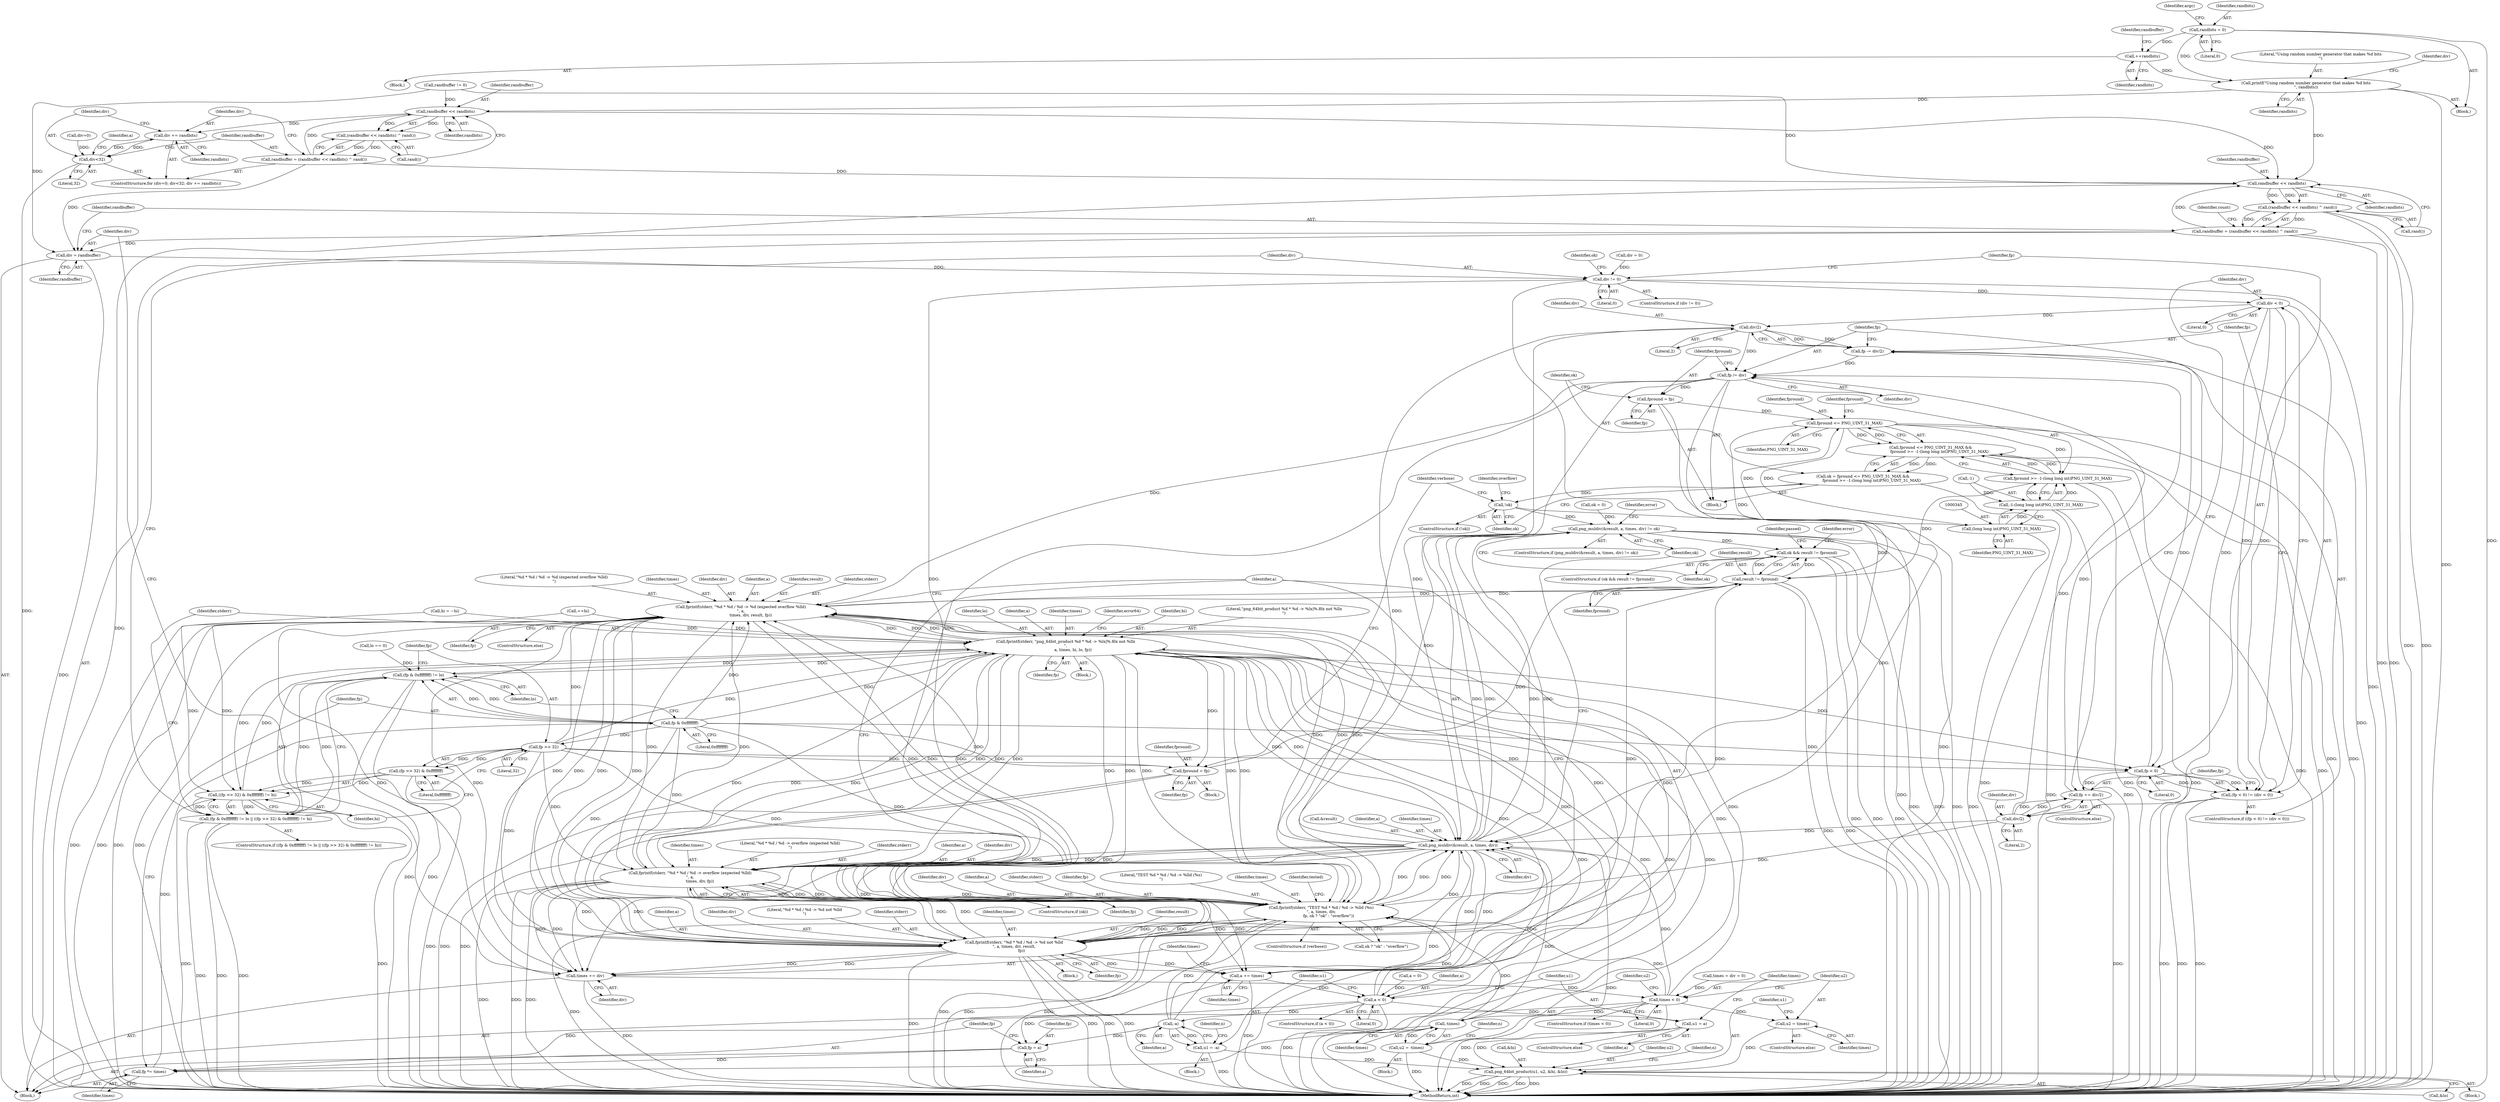 digraph "0_Android_9d4853418ab2f754c2b63e091c29c5529b8b86ca_155@API" {
"1000164" [label="(Call,++randbits)"];
"1000135" [label="(Call,randbits = 0)"];
"1000169" [label="(Call,printf(\"Using random number generator that makes %d bits\n\", randbits))"];
"1000185" [label="(Call,randbuffer << randbits)"];
"1000179" [label="(Call,div += randbits)"];
"1000176" [label="(Call,div<32)"];
"1000184" [label="(Call,(randbuffer << randbits) ^ rand())"];
"1000182" [label="(Call,randbuffer = (randbuffer << randbits) ^ rand())"];
"1000435" [label="(Call,div = randbuffer)"];
"1000304" [label="(Call,div != 0)"];
"1000313" [label="(Call,div < 0)"];
"1000309" [label="(Call,(fp < 0) != (div < 0))"];
"1000318" [label="(Call,div/2)"];
"1000316" [label="(Call,fp -= div/2)"];
"1000327" [label="(Call,fp /= div)"];
"1000330" [label="(Call,fpround = fp)"];
"1000336" [label="(Call,fpround <= PNG_UINT_31_MAX)"];
"1000335" [label="(Call,fpround <= PNG_UINT_31_MAX &&\n              fpround >= -1-(long long int)PNG_UINT_31_MAX)"];
"1000333" [label="(Call,ok = fpround <= PNG_UINT_31_MAX &&\n              fpround >= -1-(long long int)PNG_UINT_31_MAX)"];
"1000348" [label="(Call,!ok)"];
"1000379" [label="(Call,png_muldiv(&result, a, times, div) != ok)"];
"1000410" [label="(Call,ok && result != fpround)"];
"1000339" [label="(Call,fpround >= -1-(long long int)PNG_UINT_31_MAX)"];
"1000412" [label="(Call,result != fpround)"];
"1000400" [label="(Call,fprintf(stderr, \"%d * %d / %d -> %d (expected overflow %lld)\n\", a,\n                times, div, result, fp))"];
"1000293" [label="(Call,fprintf(stderr, \"png_64bit_product %d * %d -> %lx|%.8lx not %llx\n\",\n            a, times, hi, lo, fp))"];
"1000280" [label="(Call,(fp & 0xffffffff) != lo)"];
"1000279" [label="(Call,(fp & 0xffffffff) != lo || ((fp >> 32) & 0xffffffff) != hi)"];
"1000285" [label="(Call,((fp >> 32) & 0xffffffff) != hi)"];
"1000310" [label="(Call,fp < 0)"];
"1000322" [label="(Call,fp += div/2)"];
"1000360" [label="(Call,fpround = fp)"];
"1000365" [label="(Call,fprintf(stderr, \"TEST %d * %d / %d -> %lld (%s)\n\", a, times, div,\n            fp, ok ? \"ok\" : \"overflow\"))"];
"1000380" [label="(Call,png_muldiv(&result, a, times, div))"];
"1000392" [label="(Call,fprintf(stderr, \"%d * %d / %d -> overflow (expected %lld)\n\", a,\n                times, div, fp))"];
"1000418" [label="(Call,fprintf(stderr, \"%d * %d / %d -> %d not %lld\n\", a, times, div, result,\n            fp))"];
"1000429" [label="(Call,a += times)"];
"1000213" [label="(Call,a < 0)"];
"1000219" [label="(Call,-a)"];
"1000217" [label="(Call,u1 = -a)"];
"1000245" [label="(Call,png_64bit_product(u1, u2, &hi, &lo))"];
"1000272" [label="(Call,fp = a)"];
"1000275" [label="(Call,fp *= times)"];
"1000281" [label="(Call,fp & 0xffffffff)"];
"1000287" [label="(Call,fp >> 32)"];
"1000286" [label="(Call,(fp >> 32) & 0xffffffff)"];
"1000225" [label="(Call,u1 = a)"];
"1000432" [label="(Call,times += div)"];
"1000229" [label="(Call,times < 0)"];
"1000235" [label="(Call,-times)"];
"1000233" [label="(Call,u2 = -times)"];
"1000242" [label="(Call,u2 = times)"];
"1000344" [label="(Call,(long long int)PNG_UINT_31_MAX)"];
"1000341" [label="(Call,-1-(long long int)PNG_UINT_31_MAX)"];
"1000324" [label="(Call,div/2)"];
"1000441" [label="(Call,randbuffer << randbits)"];
"1000440" [label="(Call,(randbuffer << randbits) ^ rand())"];
"1000438" [label="(Call,randbuffer = (randbuffer << randbits) ^ rand())"];
"1000396" [label="(Identifier,times)"];
"1000404" [label="(Identifier,times)"];
"1000334" [label="(Identifier,ok)"];
"1000281" [label="(Call,fp & 0xffffffff)"];
"1000381" [label="(Call,&result)"];
"1000354" [label="(Call,ok = 0)"];
"1000296" [label="(Identifier,a)"];
"1000246" [label="(Identifier,u1)"];
"1000180" [label="(Identifier,div)"];
"1000272" [label="(Call,fp = a)"];
"1000228" [label="(ControlStructure,if (times < 0))"];
"1000244" [label="(Identifier,times)"];
"1000409" [label="(ControlStructure,if (ok && result != fpround))"];
"1000282" [label="(Identifier,fp)"];
"1000363" [label="(ControlStructure,if (verbose))"];
"1000314" [label="(Identifier,div)"];
"1000330" [label="(Call,fpround = fp)"];
"1000235" [label="(Call,-times)"];
"1000386" [label="(Identifier,ok)"];
"1000267" [label="(Call,lo == 0)"];
"1000300" [label="(Identifier,fp)"];
"1000447" [label="(Identifier,count)"];
"1000177" [label="(Identifier,div)"];
"1000422" [label="(Identifier,times)"];
"1000317" [label="(Identifier,fp)"];
"1000411" [label="(Identifier,ok)"];
"1000216" [label="(Block,)"];
"1000192" [label="(Call,times = div = 0)"];
"1000351" [label="(Identifier,overflow)"];
"1000370" [label="(Identifier,div)"];
"1000169" [label="(Call,printf(\"Using random number generator that makes %d bits\n\", randbits))"];
"1000331" [label="(Identifier,fpround)"];
"1000439" [label="(Identifier,randbuffer)"];
"1000458" [label="(MethodReturn,int)"];
"1000280" [label="(Call,(fp & 0xffffffff) != lo)"];
"1000198" [label="(Block,)"];
"1000378" [label="(ControlStructure,if (png_muldiv(&result, a, times, div) != ok))"];
"1000297" [label="(Identifier,times)"];
"1000394" [label="(Literal,\"%d * %d / %d -> overflow (expected %lld)\n\")"];
"1000413" [label="(Identifier,result)"];
"1000145" [label="(Identifier,argc)"];
"1000340" [label="(Identifier,fpround)"];
"1000342" [label="(Call,-1)"];
"1000276" [label="(Identifier,fp)"];
"1000364" [label="(Identifier,verbose)"];
"1000189" [label="(Call,a = 0)"];
"1000368" [label="(Identifier,a)"];
"1000241" [label="(ControlStructure,else)"];
"1000318" [label="(Call,div/2)"];
"1000212" [label="(ControlStructure,if (a < 0))"];
"1000328" [label="(Identifier,fp)"];
"1000393" [label="(Identifier,stderr)"];
"1000217" [label="(Call,u1 = -a)"];
"1000392" [label="(Call,fprintf(stderr, \"%d * %d / %d -> overflow (expected %lld)\n\", a,\n                times, div, fp))"];
"1000236" [label="(Identifier,times)"];
"1000277" [label="(Identifier,times)"];
"1000181" [label="(Identifier,randbits)"];
"1000335" [label="(Call,fpround <= PNG_UINT_31_MAX &&\n              fpround >= -1-(long long int)PNG_UINT_31_MAX)"];
"1000302" [label="(Identifier,error64)"];
"1000182" [label="(Call,randbuffer = (randbuffer << randbits) ^ rand())"];
"1000194" [label="(Call,div = 0)"];
"1000213" [label="(Call,a < 0)"];
"1000385" [label="(Identifier,div)"];
"1000400" [label="(Call,fprintf(stderr, \"%d * %d / %d -> %d (expected overflow %lld)\n\", a,\n                times, div, result, fp))"];
"1000424" [label="(Identifier,result)"];
"1000226" [label="(Identifier,u1)"];
"1000320" [label="(Literal,2)"];
"1000344" [label="(Call,(long long int)PNG_UINT_31_MAX)"];
"1000183" [label="(Identifier,randbuffer)"];
"1000417" [label="(Identifier,error)"];
"1000242" [label="(Call,u2 = times)"];
"1000163" [label="(Block,)"];
"1000405" [label="(Identifier,div)"];
"1000325" [label="(Identifier,div)"];
"1000312" [label="(Literal,0)"];
"1000135" [label="(Call,randbits = 0)"];
"1000176" [label="(Call,div<32)"];
"1000284" [label="(Identifier,lo)"];
"1000346" [label="(Identifier,PNG_UINT_31_MAX)"];
"1000233" [label="(Call,u2 = -times)"];
"1000219" [label="(Call,-a)"];
"1000232" [label="(Block,)"];
"1000275" [label="(Call,fp *= times)"];
"1000185" [label="(Call,randbuffer << randbits)"];
"1000415" [label="(Block,)"];
"1000222" [label="(Identifier,n)"];
"1000229" [label="(Call,times < 0)"];
"1000274" [label="(Identifier,a)"];
"1000442" [label="(Identifier,randbuffer)"];
"1000366" [label="(Identifier,stderr)"];
"1000298" [label="(Identifier,hi)"];
"1000220" [label="(Identifier,a)"];
"1000431" [label="(Identifier,times)"];
"1000305" [label="(Identifier,div)"];
"1000324" [label="(Call,div/2)"];
"1000238" [label="(Identifier,n)"];
"1000303" [label="(ControlStructure,if (div != 0))"];
"1000341" [label="(Call,-1-(long long int)PNG_UINT_31_MAX)"];
"1000263" [label="(Call,hi = ~hi)"];
"1000214" [label="(Identifier,a)"];
"1000137" [label="(Literal,0)"];
"1000285" [label="(Call,((fp >> 32) & 0xffffffff) != hi)"];
"1000430" [label="(Identifier,a)"];
"1000295" [label="(Literal,\"png_64bit_product %d * %d -> %lx|%.8lx not %llx\n\")"];
"1000234" [label="(Identifier,u2)"];
"1000171" [label="(Identifier,randbits)"];
"1000188" [label="(Call,rand())"];
"1000279" [label="(Call,(fp & 0xffffffff) != lo || ((fp >> 32) & 0xffffffff) != hi)"];
"1000250" [label="(Call,&lo)"];
"1000432" [label="(Call,times += div)"];
"1000365" [label="(Call,fprintf(stderr, \"TEST %d * %d / %d -> %lld (%s)\n\", a, times, div,\n            fp, ok ? \"ok\" : \"overflow\"))"];
"1000327" [label="(Call,fp /= div)"];
"1000438" [label="(Call,randbuffer = (randbuffer << randbits) ^ rand())"];
"1000336" [label="(Call,fpround <= PNG_UINT_31_MAX)"];
"1000337" [label="(Identifier,fpround)"];
"1000362" [label="(Identifier,fp)"];
"1000205" [label="(Block,)"];
"1000283" [label="(Literal,0xffffffff)"];
"1000323" [label="(Identifier,fp)"];
"1000315" [label="(Literal,0)"];
"1000443" [label="(Identifier,randbits)"];
"1000412" [label="(Call,result != fpround)"];
"1000173" [label="(Call,div=0)"];
"1000170" [label="(Literal,\"Using random number generator that makes %d bits\n\")"];
"1000253" [label="(Identifier,n)"];
"1000395" [label="(Identifier,a)"];
"1000270" [label="(Call,++hi)"];
"1000308" [label="(ControlStructure,if ((fp < 0) != (div < 0)))"];
"1000113" [label="(Block,)"];
"1000421" [label="(Identifier,a)"];
"1000164" [label="(Call,++randbits)"];
"1000311" [label="(Identifier,fp)"];
"1000347" [label="(ControlStructure,if (!ok))"];
"1000349" [label="(Identifier,ok)"];
"1000383" [label="(Identifier,a)"];
"1000357" [label="(Block,)"];
"1000397" [label="(Identifier,div)"];
"1000310" [label="(Call,fp < 0)"];
"1000165" [label="(Identifier,randbits)"];
"1000309" [label="(Call,(fp < 0) != (div < 0))"];
"1000287" [label="(Call,fp >> 32)"];
"1000425" [label="(Identifier,fp)"];
"1000339" [label="(Call,fpround >= -1-(long long int)PNG_UINT_31_MAX)"];
"1000407" [label="(Identifier,fp)"];
"1000371" [label="(Identifier,fp)"];
"1000367" [label="(Literal,\"TEST %d * %d / %d -> %lld (%s)\n\")"];
"1000187" [label="(Identifier,randbits)"];
"1000326" [label="(Literal,2)"];
"1000414" [label="(Identifier,fpround)"];
"1000433" [label="(Identifier,times)"];
"1000333" [label="(Call,ok = fpround <= PNG_UINT_31_MAX &&\n              fpround >= -1-(long long int)PNG_UINT_31_MAX)"];
"1000304" [label="(Call,div != 0)"];
"1000225" [label="(Call,u1 = a)"];
"1000437" [label="(Identifier,randbuffer)"];
"1000329" [label="(Identifier,div)"];
"1000231" [label="(Literal,0)"];
"1000167" [label="(Identifier,randbuffer)"];
"1000248" [label="(Call,&hi)"];
"1000360" [label="(Call,fpround = fp)"];
"1000307" [label="(Block,)"];
"1000390" [label="(ControlStructure,if (ok))"];
"1000286" [label="(Call,(fp >> 32) & 0xffffffff)"];
"1000403" [label="(Identifier,a)"];
"1000289" [label="(Literal,32)"];
"1000380" [label="(Call,png_muldiv(&result, a, times, div))"];
"1000338" [label="(Identifier,PNG_UINT_31_MAX)"];
"1000243" [label="(Identifier,u2)"];
"1000299" [label="(Identifier,lo)"];
"1000291" [label="(Identifier,hi)"];
"1000361" [label="(Identifier,fpround)"];
"1000190" [label="(Identifier,a)"];
"1000428" [label="(Identifier,passed)"];
"1000399" [label="(ControlStructure,else)"];
"1000372" [label="(Call,ok ? \"ok\" : \"overflow\")"];
"1000369" [label="(Identifier,times)"];
"1000384" [label="(Identifier,times)"];
"1000321" [label="(ControlStructure,else)"];
"1000294" [label="(Identifier,stderr)"];
"1000348" [label="(Call,!ok)"];
"1000316" [label="(Call,fp -= div/2)"];
"1000273" [label="(Identifier,fp)"];
"1000227" [label="(Identifier,a)"];
"1000436" [label="(Identifier,div)"];
"1000186" [label="(Identifier,randbuffer)"];
"1000136" [label="(Identifier,randbits)"];
"1000319" [label="(Identifier,div)"];
"1000332" [label="(Identifier,fp)"];
"1000440" [label="(Call,(randbuffer << randbits) ^ rand())"];
"1000160" [label="(Call,randbuffer != 0)"];
"1000174" [label="(Identifier,div)"];
"1000355" [label="(Identifier,ok)"];
"1000406" [label="(Identifier,result)"];
"1000377" [label="(Identifier,tested)"];
"1000290" [label="(Literal,0xffffffff)"];
"1000230" [label="(Identifier,times)"];
"1000401" [label="(Identifier,stderr)"];
"1000313" [label="(Call,div < 0)"];
"1000184" [label="(Call,(randbuffer << randbits) ^ rand())"];
"1000429" [label="(Call,a += times)"];
"1000423" [label="(Identifier,div)"];
"1000292" [label="(Block,)"];
"1000398" [label="(Identifier,fp)"];
"1000178" [label="(Literal,32)"];
"1000306" [label="(Literal,0)"];
"1000420" [label="(Literal,\"%d * %d / %d -> %d not %lld\n\")"];
"1000247" [label="(Identifier,u2)"];
"1000419" [label="(Identifier,stderr)"];
"1000288" [label="(Identifier,fp)"];
"1000224" [label="(ControlStructure,else)"];
"1000322" [label="(Call,fp += div/2)"];
"1000410" [label="(Call,ok && result != fpround)"];
"1000278" [label="(ControlStructure,if ((fp & 0xffffffff) != lo || ((fp >> 32) & 0xffffffff) != hi))"];
"1000444" [label="(Call,rand())"];
"1000389" [label="(Identifier,error)"];
"1000245" [label="(Call,png_64bit_product(u1, u2, &hi, &lo))"];
"1000434" [label="(Identifier,div)"];
"1000402" [label="(Literal,\"%d * %d / %d -> %d (expected overflow %lld)\n\")"];
"1000218" [label="(Identifier,u1)"];
"1000435" [label="(Call,div = randbuffer)"];
"1000179" [label="(Call,div += randbits)"];
"1000379" [label="(Call,png_muldiv(&result, a, times, div) != ok)"];
"1000418" [label="(Call,fprintf(stderr, \"%d * %d / %d -> %d not %lld\n\", a, times, div, result,\n            fp))"];
"1000172" [label="(ControlStructure,for (div=0; div<32; div += randbits))"];
"1000293" [label="(Call,fprintf(stderr, \"png_64bit_product %d * %d -> %lx|%.8lx not %llx\n\",\n            a, times, hi, lo, fp))"];
"1000441" [label="(Call,randbuffer << randbits)"];
"1000215" [label="(Literal,0)"];
"1000164" -> "1000163"  [label="AST: "];
"1000164" -> "1000165"  [label="CFG: "];
"1000165" -> "1000164"  [label="AST: "];
"1000167" -> "1000164"  [label="CFG: "];
"1000135" -> "1000164"  [label="DDG: "];
"1000164" -> "1000169"  [label="DDG: "];
"1000135" -> "1000113"  [label="AST: "];
"1000135" -> "1000137"  [label="CFG: "];
"1000136" -> "1000135"  [label="AST: "];
"1000137" -> "1000135"  [label="AST: "];
"1000145" -> "1000135"  [label="CFG: "];
"1000135" -> "1000458"  [label="DDG: "];
"1000135" -> "1000169"  [label="DDG: "];
"1000169" -> "1000113"  [label="AST: "];
"1000169" -> "1000171"  [label="CFG: "];
"1000170" -> "1000169"  [label="AST: "];
"1000171" -> "1000169"  [label="AST: "];
"1000174" -> "1000169"  [label="CFG: "];
"1000169" -> "1000458"  [label="DDG: "];
"1000169" -> "1000185"  [label="DDG: "];
"1000169" -> "1000441"  [label="DDG: "];
"1000185" -> "1000184"  [label="AST: "];
"1000185" -> "1000187"  [label="CFG: "];
"1000186" -> "1000185"  [label="AST: "];
"1000187" -> "1000185"  [label="AST: "];
"1000188" -> "1000185"  [label="CFG: "];
"1000185" -> "1000179"  [label="DDG: "];
"1000185" -> "1000184"  [label="DDG: "];
"1000185" -> "1000184"  [label="DDG: "];
"1000160" -> "1000185"  [label="DDG: "];
"1000182" -> "1000185"  [label="DDG: "];
"1000185" -> "1000441"  [label="DDG: "];
"1000179" -> "1000172"  [label="AST: "];
"1000179" -> "1000181"  [label="CFG: "];
"1000180" -> "1000179"  [label="AST: "];
"1000181" -> "1000179"  [label="AST: "];
"1000177" -> "1000179"  [label="CFG: "];
"1000179" -> "1000176"  [label="DDG: "];
"1000176" -> "1000179"  [label="DDG: "];
"1000176" -> "1000172"  [label="AST: "];
"1000176" -> "1000178"  [label="CFG: "];
"1000177" -> "1000176"  [label="AST: "];
"1000178" -> "1000176"  [label="AST: "];
"1000183" -> "1000176"  [label="CFG: "];
"1000190" -> "1000176"  [label="CFG: "];
"1000176" -> "1000458"  [label="DDG: "];
"1000173" -> "1000176"  [label="DDG: "];
"1000184" -> "1000182"  [label="AST: "];
"1000184" -> "1000188"  [label="CFG: "];
"1000188" -> "1000184"  [label="AST: "];
"1000182" -> "1000184"  [label="CFG: "];
"1000184" -> "1000182"  [label="DDG: "];
"1000184" -> "1000182"  [label="DDG: "];
"1000182" -> "1000172"  [label="AST: "];
"1000183" -> "1000182"  [label="AST: "];
"1000180" -> "1000182"  [label="CFG: "];
"1000182" -> "1000435"  [label="DDG: "];
"1000182" -> "1000441"  [label="DDG: "];
"1000435" -> "1000198"  [label="AST: "];
"1000435" -> "1000437"  [label="CFG: "];
"1000436" -> "1000435"  [label="AST: "];
"1000437" -> "1000435"  [label="AST: "];
"1000439" -> "1000435"  [label="CFG: "];
"1000435" -> "1000458"  [label="DDG: "];
"1000435" -> "1000304"  [label="DDG: "];
"1000438" -> "1000435"  [label="DDG: "];
"1000160" -> "1000435"  [label="DDG: "];
"1000304" -> "1000303"  [label="AST: "];
"1000304" -> "1000306"  [label="CFG: "];
"1000305" -> "1000304"  [label="AST: "];
"1000306" -> "1000304"  [label="AST: "];
"1000311" -> "1000304"  [label="CFG: "];
"1000355" -> "1000304"  [label="CFG: "];
"1000304" -> "1000458"  [label="DDG: "];
"1000194" -> "1000304"  [label="DDG: "];
"1000304" -> "1000313"  [label="DDG: "];
"1000304" -> "1000365"  [label="DDG: "];
"1000304" -> "1000380"  [label="DDG: "];
"1000313" -> "1000309"  [label="AST: "];
"1000313" -> "1000315"  [label="CFG: "];
"1000314" -> "1000313"  [label="AST: "];
"1000315" -> "1000313"  [label="AST: "];
"1000309" -> "1000313"  [label="CFG: "];
"1000313" -> "1000309"  [label="DDG: "];
"1000313" -> "1000309"  [label="DDG: "];
"1000313" -> "1000318"  [label="DDG: "];
"1000313" -> "1000324"  [label="DDG: "];
"1000309" -> "1000308"  [label="AST: "];
"1000310" -> "1000309"  [label="AST: "];
"1000317" -> "1000309"  [label="CFG: "];
"1000323" -> "1000309"  [label="CFG: "];
"1000309" -> "1000458"  [label="DDG: "];
"1000309" -> "1000458"  [label="DDG: "];
"1000309" -> "1000458"  [label="DDG: "];
"1000310" -> "1000309"  [label="DDG: "];
"1000310" -> "1000309"  [label="DDG: "];
"1000318" -> "1000316"  [label="AST: "];
"1000318" -> "1000320"  [label="CFG: "];
"1000319" -> "1000318"  [label="AST: "];
"1000320" -> "1000318"  [label="AST: "];
"1000316" -> "1000318"  [label="CFG: "];
"1000318" -> "1000316"  [label="DDG: "];
"1000318" -> "1000316"  [label="DDG: "];
"1000318" -> "1000327"  [label="DDG: "];
"1000318" -> "1000365"  [label="DDG: "];
"1000318" -> "1000380"  [label="DDG: "];
"1000316" -> "1000308"  [label="AST: "];
"1000317" -> "1000316"  [label="AST: "];
"1000328" -> "1000316"  [label="CFG: "];
"1000316" -> "1000458"  [label="DDG: "];
"1000310" -> "1000316"  [label="DDG: "];
"1000316" -> "1000327"  [label="DDG: "];
"1000327" -> "1000307"  [label="AST: "];
"1000327" -> "1000329"  [label="CFG: "];
"1000328" -> "1000327"  [label="AST: "];
"1000329" -> "1000327"  [label="AST: "];
"1000331" -> "1000327"  [label="CFG: "];
"1000324" -> "1000327"  [label="DDG: "];
"1000322" -> "1000327"  [label="DDG: "];
"1000327" -> "1000330"  [label="DDG: "];
"1000327" -> "1000365"  [label="DDG: "];
"1000327" -> "1000392"  [label="DDG: "];
"1000327" -> "1000400"  [label="DDG: "];
"1000327" -> "1000418"  [label="DDG: "];
"1000330" -> "1000307"  [label="AST: "];
"1000330" -> "1000332"  [label="CFG: "];
"1000331" -> "1000330"  [label="AST: "];
"1000332" -> "1000330"  [label="AST: "];
"1000334" -> "1000330"  [label="CFG: "];
"1000330" -> "1000458"  [label="DDG: "];
"1000330" -> "1000336"  [label="DDG: "];
"1000336" -> "1000335"  [label="AST: "];
"1000336" -> "1000338"  [label="CFG: "];
"1000337" -> "1000336"  [label="AST: "];
"1000338" -> "1000336"  [label="AST: "];
"1000340" -> "1000336"  [label="CFG: "];
"1000335" -> "1000336"  [label="CFG: "];
"1000336" -> "1000458"  [label="DDG: "];
"1000336" -> "1000458"  [label="DDG: "];
"1000336" -> "1000335"  [label="DDG: "];
"1000336" -> "1000335"  [label="DDG: "];
"1000344" -> "1000336"  [label="DDG: "];
"1000336" -> "1000339"  [label="DDG: "];
"1000336" -> "1000344"  [label="DDG: "];
"1000336" -> "1000412"  [label="DDG: "];
"1000335" -> "1000333"  [label="AST: "];
"1000335" -> "1000339"  [label="CFG: "];
"1000339" -> "1000335"  [label="AST: "];
"1000333" -> "1000335"  [label="CFG: "];
"1000335" -> "1000458"  [label="DDG: "];
"1000335" -> "1000458"  [label="DDG: "];
"1000335" -> "1000333"  [label="DDG: "];
"1000335" -> "1000333"  [label="DDG: "];
"1000339" -> "1000335"  [label="DDG: "];
"1000339" -> "1000335"  [label="DDG: "];
"1000333" -> "1000307"  [label="AST: "];
"1000334" -> "1000333"  [label="AST: "];
"1000349" -> "1000333"  [label="CFG: "];
"1000333" -> "1000458"  [label="DDG: "];
"1000333" -> "1000348"  [label="DDG: "];
"1000348" -> "1000347"  [label="AST: "];
"1000348" -> "1000349"  [label="CFG: "];
"1000349" -> "1000348"  [label="AST: "];
"1000351" -> "1000348"  [label="CFG: "];
"1000364" -> "1000348"  [label="CFG: "];
"1000348" -> "1000458"  [label="DDG: "];
"1000348" -> "1000379"  [label="DDG: "];
"1000379" -> "1000378"  [label="AST: "];
"1000379" -> "1000386"  [label="CFG: "];
"1000380" -> "1000379"  [label="AST: "];
"1000386" -> "1000379"  [label="AST: "];
"1000389" -> "1000379"  [label="CFG: "];
"1000411" -> "1000379"  [label="CFG: "];
"1000379" -> "1000458"  [label="DDG: "];
"1000379" -> "1000458"  [label="DDG: "];
"1000379" -> "1000458"  [label="DDG: "];
"1000380" -> "1000379"  [label="DDG: "];
"1000380" -> "1000379"  [label="DDG: "];
"1000380" -> "1000379"  [label="DDG: "];
"1000380" -> "1000379"  [label="DDG: "];
"1000354" -> "1000379"  [label="DDG: "];
"1000379" -> "1000410"  [label="DDG: "];
"1000410" -> "1000409"  [label="AST: "];
"1000410" -> "1000411"  [label="CFG: "];
"1000410" -> "1000412"  [label="CFG: "];
"1000411" -> "1000410"  [label="AST: "];
"1000412" -> "1000410"  [label="AST: "];
"1000417" -> "1000410"  [label="CFG: "];
"1000428" -> "1000410"  [label="CFG: "];
"1000410" -> "1000458"  [label="DDG: "];
"1000410" -> "1000458"  [label="DDG: "];
"1000410" -> "1000458"  [label="DDG: "];
"1000412" -> "1000410"  [label="DDG: "];
"1000412" -> "1000410"  [label="DDG: "];
"1000339" -> "1000341"  [label="CFG: "];
"1000340" -> "1000339"  [label="AST: "];
"1000341" -> "1000339"  [label="AST: "];
"1000339" -> "1000458"  [label="DDG: "];
"1000339" -> "1000458"  [label="DDG: "];
"1000341" -> "1000339"  [label="DDG: "];
"1000341" -> "1000339"  [label="DDG: "];
"1000339" -> "1000412"  [label="DDG: "];
"1000412" -> "1000414"  [label="CFG: "];
"1000413" -> "1000412"  [label="AST: "];
"1000414" -> "1000412"  [label="AST: "];
"1000412" -> "1000458"  [label="DDG: "];
"1000412" -> "1000458"  [label="DDG: "];
"1000412" -> "1000400"  [label="DDG: "];
"1000400" -> "1000412"  [label="DDG: "];
"1000418" -> "1000412"  [label="DDG: "];
"1000360" -> "1000412"  [label="DDG: "];
"1000412" -> "1000418"  [label="DDG: "];
"1000400" -> "1000399"  [label="AST: "];
"1000400" -> "1000407"  [label="CFG: "];
"1000401" -> "1000400"  [label="AST: "];
"1000402" -> "1000400"  [label="AST: "];
"1000403" -> "1000400"  [label="AST: "];
"1000404" -> "1000400"  [label="AST: "];
"1000405" -> "1000400"  [label="AST: "];
"1000406" -> "1000400"  [label="AST: "];
"1000407" -> "1000400"  [label="AST: "];
"1000430" -> "1000400"  [label="CFG: "];
"1000400" -> "1000458"  [label="DDG: "];
"1000400" -> "1000458"  [label="DDG: "];
"1000400" -> "1000458"  [label="DDG: "];
"1000400" -> "1000458"  [label="DDG: "];
"1000400" -> "1000293"  [label="DDG: "];
"1000400" -> "1000365"  [label="DDG: "];
"1000400" -> "1000392"  [label="DDG: "];
"1000293" -> "1000400"  [label="DDG: "];
"1000293" -> "1000400"  [label="DDG: "];
"1000392" -> "1000400"  [label="DDG: "];
"1000365" -> "1000400"  [label="DDG: "];
"1000365" -> "1000400"  [label="DDG: "];
"1000418" -> "1000400"  [label="DDG: "];
"1000418" -> "1000400"  [label="DDG: "];
"1000380" -> "1000400"  [label="DDG: "];
"1000380" -> "1000400"  [label="DDG: "];
"1000380" -> "1000400"  [label="DDG: "];
"1000281" -> "1000400"  [label="DDG: "];
"1000287" -> "1000400"  [label="DDG: "];
"1000400" -> "1000418"  [label="DDG: "];
"1000400" -> "1000418"  [label="DDG: "];
"1000400" -> "1000429"  [label="DDG: "];
"1000400" -> "1000429"  [label="DDG: "];
"1000400" -> "1000432"  [label="DDG: "];
"1000400" -> "1000432"  [label="DDG: "];
"1000293" -> "1000292"  [label="AST: "];
"1000293" -> "1000300"  [label="CFG: "];
"1000294" -> "1000293"  [label="AST: "];
"1000295" -> "1000293"  [label="AST: "];
"1000296" -> "1000293"  [label="AST: "];
"1000297" -> "1000293"  [label="AST: "];
"1000298" -> "1000293"  [label="AST: "];
"1000299" -> "1000293"  [label="AST: "];
"1000300" -> "1000293"  [label="AST: "];
"1000302" -> "1000293"  [label="CFG: "];
"1000293" -> "1000458"  [label="DDG: "];
"1000293" -> "1000458"  [label="DDG: "];
"1000293" -> "1000458"  [label="DDG: "];
"1000293" -> "1000458"  [label="DDG: "];
"1000293" -> "1000280"  [label="DDG: "];
"1000293" -> "1000285"  [label="DDG: "];
"1000392" -> "1000293"  [label="DDG: "];
"1000365" -> "1000293"  [label="DDG: "];
"1000418" -> "1000293"  [label="DDG: "];
"1000219" -> "1000293"  [label="DDG: "];
"1000213" -> "1000293"  [label="DDG: "];
"1000235" -> "1000293"  [label="DDG: "];
"1000229" -> "1000293"  [label="DDG: "];
"1000263" -> "1000293"  [label="DDG: "];
"1000270" -> "1000293"  [label="DDG: "];
"1000285" -> "1000293"  [label="DDG: "];
"1000280" -> "1000293"  [label="DDG: "];
"1000281" -> "1000293"  [label="DDG: "];
"1000287" -> "1000293"  [label="DDG: "];
"1000293" -> "1000310"  [label="DDG: "];
"1000293" -> "1000360"  [label="DDG: "];
"1000293" -> "1000365"  [label="DDG: "];
"1000293" -> "1000365"  [label="DDG: "];
"1000293" -> "1000365"  [label="DDG: "];
"1000293" -> "1000365"  [label="DDG: "];
"1000293" -> "1000380"  [label="DDG: "];
"1000293" -> "1000380"  [label="DDG: "];
"1000293" -> "1000392"  [label="DDG: "];
"1000293" -> "1000392"  [label="DDG: "];
"1000293" -> "1000418"  [label="DDG: "];
"1000293" -> "1000418"  [label="DDG: "];
"1000280" -> "1000279"  [label="AST: "];
"1000280" -> "1000284"  [label="CFG: "];
"1000281" -> "1000280"  [label="AST: "];
"1000284" -> "1000280"  [label="AST: "];
"1000288" -> "1000280"  [label="CFG: "];
"1000279" -> "1000280"  [label="CFG: "];
"1000280" -> "1000458"  [label="DDG: "];
"1000280" -> "1000458"  [label="DDG: "];
"1000280" -> "1000279"  [label="DDG: "];
"1000280" -> "1000279"  [label="DDG: "];
"1000281" -> "1000280"  [label="DDG: "];
"1000281" -> "1000280"  [label="DDG: "];
"1000267" -> "1000280"  [label="DDG: "];
"1000279" -> "1000278"  [label="AST: "];
"1000279" -> "1000285"  [label="CFG: "];
"1000285" -> "1000279"  [label="AST: "];
"1000294" -> "1000279"  [label="CFG: "];
"1000305" -> "1000279"  [label="CFG: "];
"1000279" -> "1000458"  [label="DDG: "];
"1000279" -> "1000458"  [label="DDG: "];
"1000279" -> "1000458"  [label="DDG: "];
"1000285" -> "1000279"  [label="DDG: "];
"1000285" -> "1000279"  [label="DDG: "];
"1000285" -> "1000291"  [label="CFG: "];
"1000286" -> "1000285"  [label="AST: "];
"1000291" -> "1000285"  [label="AST: "];
"1000285" -> "1000458"  [label="DDG: "];
"1000285" -> "1000458"  [label="DDG: "];
"1000286" -> "1000285"  [label="DDG: "];
"1000286" -> "1000285"  [label="DDG: "];
"1000263" -> "1000285"  [label="DDG: "];
"1000270" -> "1000285"  [label="DDG: "];
"1000310" -> "1000312"  [label="CFG: "];
"1000311" -> "1000310"  [label="AST: "];
"1000312" -> "1000310"  [label="AST: "];
"1000314" -> "1000310"  [label="CFG: "];
"1000281" -> "1000310"  [label="DDG: "];
"1000287" -> "1000310"  [label="DDG: "];
"1000310" -> "1000322"  [label="DDG: "];
"1000322" -> "1000321"  [label="AST: "];
"1000322" -> "1000324"  [label="CFG: "];
"1000323" -> "1000322"  [label="AST: "];
"1000324" -> "1000322"  [label="AST: "];
"1000328" -> "1000322"  [label="CFG: "];
"1000322" -> "1000458"  [label="DDG: "];
"1000324" -> "1000322"  [label="DDG: "];
"1000324" -> "1000322"  [label="DDG: "];
"1000360" -> "1000357"  [label="AST: "];
"1000360" -> "1000362"  [label="CFG: "];
"1000361" -> "1000360"  [label="AST: "];
"1000362" -> "1000360"  [label="AST: "];
"1000364" -> "1000360"  [label="CFG: "];
"1000360" -> "1000458"  [label="DDG: "];
"1000360" -> "1000458"  [label="DDG: "];
"1000281" -> "1000360"  [label="DDG: "];
"1000287" -> "1000360"  [label="DDG: "];
"1000365" -> "1000363"  [label="AST: "];
"1000365" -> "1000372"  [label="CFG: "];
"1000366" -> "1000365"  [label="AST: "];
"1000367" -> "1000365"  [label="AST: "];
"1000368" -> "1000365"  [label="AST: "];
"1000369" -> "1000365"  [label="AST: "];
"1000370" -> "1000365"  [label="AST: "];
"1000371" -> "1000365"  [label="AST: "];
"1000372" -> "1000365"  [label="AST: "];
"1000377" -> "1000365"  [label="CFG: "];
"1000365" -> "1000458"  [label="DDG: "];
"1000365" -> "1000458"  [label="DDG: "];
"1000365" -> "1000458"  [label="DDG: "];
"1000365" -> "1000458"  [label="DDG: "];
"1000392" -> "1000365"  [label="DDG: "];
"1000418" -> "1000365"  [label="DDG: "];
"1000219" -> "1000365"  [label="DDG: "];
"1000213" -> "1000365"  [label="DDG: "];
"1000235" -> "1000365"  [label="DDG: "];
"1000229" -> "1000365"  [label="DDG: "];
"1000324" -> "1000365"  [label="DDG: "];
"1000281" -> "1000365"  [label="DDG: "];
"1000287" -> "1000365"  [label="DDG: "];
"1000365" -> "1000380"  [label="DDG: "];
"1000365" -> "1000380"  [label="DDG: "];
"1000365" -> "1000380"  [label="DDG: "];
"1000365" -> "1000392"  [label="DDG: "];
"1000365" -> "1000392"  [label="DDG: "];
"1000365" -> "1000418"  [label="DDG: "];
"1000365" -> "1000418"  [label="DDG: "];
"1000380" -> "1000385"  [label="CFG: "];
"1000381" -> "1000380"  [label="AST: "];
"1000383" -> "1000380"  [label="AST: "];
"1000384" -> "1000380"  [label="AST: "];
"1000385" -> "1000380"  [label="AST: "];
"1000386" -> "1000380"  [label="CFG: "];
"1000380" -> "1000458"  [label="DDG: "];
"1000219" -> "1000380"  [label="DDG: "];
"1000213" -> "1000380"  [label="DDG: "];
"1000235" -> "1000380"  [label="DDG: "];
"1000229" -> "1000380"  [label="DDG: "];
"1000324" -> "1000380"  [label="DDG: "];
"1000380" -> "1000392"  [label="DDG: "];
"1000380" -> "1000392"  [label="DDG: "];
"1000380" -> "1000392"  [label="DDG: "];
"1000380" -> "1000418"  [label="DDG: "];
"1000380" -> "1000418"  [label="DDG: "];
"1000380" -> "1000418"  [label="DDG: "];
"1000380" -> "1000429"  [label="DDG: "];
"1000380" -> "1000429"  [label="DDG: "];
"1000380" -> "1000432"  [label="DDG: "];
"1000380" -> "1000432"  [label="DDG: "];
"1000392" -> "1000390"  [label="AST: "];
"1000392" -> "1000398"  [label="CFG: "];
"1000393" -> "1000392"  [label="AST: "];
"1000394" -> "1000392"  [label="AST: "];
"1000395" -> "1000392"  [label="AST: "];
"1000396" -> "1000392"  [label="AST: "];
"1000397" -> "1000392"  [label="AST: "];
"1000398" -> "1000392"  [label="AST: "];
"1000430" -> "1000392"  [label="CFG: "];
"1000392" -> "1000458"  [label="DDG: "];
"1000392" -> "1000458"  [label="DDG: "];
"1000392" -> "1000458"  [label="DDG: "];
"1000418" -> "1000392"  [label="DDG: "];
"1000281" -> "1000392"  [label="DDG: "];
"1000287" -> "1000392"  [label="DDG: "];
"1000392" -> "1000418"  [label="DDG: "];
"1000392" -> "1000429"  [label="DDG: "];
"1000392" -> "1000429"  [label="DDG: "];
"1000392" -> "1000432"  [label="DDG: "];
"1000392" -> "1000432"  [label="DDG: "];
"1000418" -> "1000415"  [label="AST: "];
"1000418" -> "1000425"  [label="CFG: "];
"1000419" -> "1000418"  [label="AST: "];
"1000420" -> "1000418"  [label="AST: "];
"1000421" -> "1000418"  [label="AST: "];
"1000422" -> "1000418"  [label="AST: "];
"1000423" -> "1000418"  [label="AST: "];
"1000424" -> "1000418"  [label="AST: "];
"1000425" -> "1000418"  [label="AST: "];
"1000430" -> "1000418"  [label="CFG: "];
"1000418" -> "1000458"  [label="DDG: "];
"1000418" -> "1000458"  [label="DDG: "];
"1000418" -> "1000458"  [label="DDG: "];
"1000418" -> "1000458"  [label="DDG: "];
"1000281" -> "1000418"  [label="DDG: "];
"1000287" -> "1000418"  [label="DDG: "];
"1000418" -> "1000429"  [label="DDG: "];
"1000418" -> "1000429"  [label="DDG: "];
"1000418" -> "1000432"  [label="DDG: "];
"1000418" -> "1000432"  [label="DDG: "];
"1000429" -> "1000198"  [label="AST: "];
"1000429" -> "1000431"  [label="CFG: "];
"1000430" -> "1000429"  [label="AST: "];
"1000431" -> "1000429"  [label="AST: "];
"1000433" -> "1000429"  [label="CFG: "];
"1000429" -> "1000458"  [label="DDG: "];
"1000429" -> "1000213"  [label="DDG: "];
"1000213" -> "1000212"  [label="AST: "];
"1000213" -> "1000215"  [label="CFG: "];
"1000214" -> "1000213"  [label="AST: "];
"1000215" -> "1000213"  [label="AST: "];
"1000218" -> "1000213"  [label="CFG: "];
"1000226" -> "1000213"  [label="CFG: "];
"1000213" -> "1000458"  [label="DDG: "];
"1000189" -> "1000213"  [label="DDG: "];
"1000213" -> "1000219"  [label="DDG: "];
"1000213" -> "1000225"  [label="DDG: "];
"1000213" -> "1000272"  [label="DDG: "];
"1000219" -> "1000217"  [label="AST: "];
"1000219" -> "1000220"  [label="CFG: "];
"1000220" -> "1000219"  [label="AST: "];
"1000217" -> "1000219"  [label="CFG: "];
"1000219" -> "1000217"  [label="DDG: "];
"1000219" -> "1000272"  [label="DDG: "];
"1000217" -> "1000216"  [label="AST: "];
"1000218" -> "1000217"  [label="AST: "];
"1000222" -> "1000217"  [label="CFG: "];
"1000217" -> "1000458"  [label="DDG: "];
"1000217" -> "1000245"  [label="DDG: "];
"1000245" -> "1000205"  [label="AST: "];
"1000245" -> "1000250"  [label="CFG: "];
"1000246" -> "1000245"  [label="AST: "];
"1000247" -> "1000245"  [label="AST: "];
"1000248" -> "1000245"  [label="AST: "];
"1000250" -> "1000245"  [label="AST: "];
"1000253" -> "1000245"  [label="CFG: "];
"1000245" -> "1000458"  [label="DDG: "];
"1000245" -> "1000458"  [label="DDG: "];
"1000245" -> "1000458"  [label="DDG: "];
"1000245" -> "1000458"  [label="DDG: "];
"1000245" -> "1000458"  [label="DDG: "];
"1000225" -> "1000245"  [label="DDG: "];
"1000233" -> "1000245"  [label="DDG: "];
"1000242" -> "1000245"  [label="DDG: "];
"1000272" -> "1000198"  [label="AST: "];
"1000272" -> "1000274"  [label="CFG: "];
"1000273" -> "1000272"  [label="AST: "];
"1000274" -> "1000272"  [label="AST: "];
"1000276" -> "1000272"  [label="CFG: "];
"1000272" -> "1000275"  [label="DDG: "];
"1000275" -> "1000198"  [label="AST: "];
"1000275" -> "1000277"  [label="CFG: "];
"1000276" -> "1000275"  [label="AST: "];
"1000277" -> "1000275"  [label="AST: "];
"1000282" -> "1000275"  [label="CFG: "];
"1000235" -> "1000275"  [label="DDG: "];
"1000229" -> "1000275"  [label="DDG: "];
"1000275" -> "1000281"  [label="DDG: "];
"1000281" -> "1000283"  [label="CFG: "];
"1000282" -> "1000281"  [label="AST: "];
"1000283" -> "1000281"  [label="AST: "];
"1000284" -> "1000281"  [label="CFG: "];
"1000281" -> "1000287"  [label="DDG: "];
"1000287" -> "1000286"  [label="AST: "];
"1000287" -> "1000289"  [label="CFG: "];
"1000288" -> "1000287"  [label="AST: "];
"1000289" -> "1000287"  [label="AST: "];
"1000290" -> "1000287"  [label="CFG: "];
"1000287" -> "1000286"  [label="DDG: "];
"1000287" -> "1000286"  [label="DDG: "];
"1000286" -> "1000290"  [label="CFG: "];
"1000290" -> "1000286"  [label="AST: "];
"1000291" -> "1000286"  [label="CFG: "];
"1000286" -> "1000458"  [label="DDG: "];
"1000225" -> "1000224"  [label="AST: "];
"1000225" -> "1000227"  [label="CFG: "];
"1000226" -> "1000225"  [label="AST: "];
"1000227" -> "1000225"  [label="AST: "];
"1000230" -> "1000225"  [label="CFG: "];
"1000432" -> "1000198"  [label="AST: "];
"1000432" -> "1000434"  [label="CFG: "];
"1000433" -> "1000432"  [label="AST: "];
"1000434" -> "1000432"  [label="AST: "];
"1000436" -> "1000432"  [label="CFG: "];
"1000432" -> "1000458"  [label="DDG: "];
"1000432" -> "1000229"  [label="DDG: "];
"1000229" -> "1000228"  [label="AST: "];
"1000229" -> "1000231"  [label="CFG: "];
"1000230" -> "1000229"  [label="AST: "];
"1000231" -> "1000229"  [label="AST: "];
"1000234" -> "1000229"  [label="CFG: "];
"1000243" -> "1000229"  [label="CFG: "];
"1000229" -> "1000458"  [label="DDG: "];
"1000192" -> "1000229"  [label="DDG: "];
"1000229" -> "1000235"  [label="DDG: "];
"1000229" -> "1000242"  [label="DDG: "];
"1000235" -> "1000233"  [label="AST: "];
"1000235" -> "1000236"  [label="CFG: "];
"1000236" -> "1000235"  [label="AST: "];
"1000233" -> "1000235"  [label="CFG: "];
"1000235" -> "1000233"  [label="DDG: "];
"1000233" -> "1000232"  [label="AST: "];
"1000234" -> "1000233"  [label="AST: "];
"1000238" -> "1000233"  [label="CFG: "];
"1000233" -> "1000458"  [label="DDG: "];
"1000242" -> "1000241"  [label="AST: "];
"1000242" -> "1000244"  [label="CFG: "];
"1000243" -> "1000242"  [label="AST: "];
"1000244" -> "1000242"  [label="AST: "];
"1000246" -> "1000242"  [label="CFG: "];
"1000344" -> "1000341"  [label="AST: "];
"1000344" -> "1000346"  [label="CFG: "];
"1000345" -> "1000344"  [label="AST: "];
"1000346" -> "1000344"  [label="AST: "];
"1000341" -> "1000344"  [label="CFG: "];
"1000344" -> "1000458"  [label="DDG: "];
"1000344" -> "1000341"  [label="DDG: "];
"1000342" -> "1000341"  [label="AST: "];
"1000341" -> "1000458"  [label="DDG: "];
"1000341" -> "1000458"  [label="DDG: "];
"1000342" -> "1000341"  [label="DDG: "];
"1000324" -> "1000326"  [label="CFG: "];
"1000325" -> "1000324"  [label="AST: "];
"1000326" -> "1000324"  [label="AST: "];
"1000441" -> "1000440"  [label="AST: "];
"1000441" -> "1000443"  [label="CFG: "];
"1000442" -> "1000441"  [label="AST: "];
"1000443" -> "1000441"  [label="AST: "];
"1000444" -> "1000441"  [label="CFG: "];
"1000441" -> "1000458"  [label="DDG: "];
"1000441" -> "1000440"  [label="DDG: "];
"1000441" -> "1000440"  [label="DDG: "];
"1000438" -> "1000441"  [label="DDG: "];
"1000160" -> "1000441"  [label="DDG: "];
"1000440" -> "1000438"  [label="AST: "];
"1000440" -> "1000444"  [label="CFG: "];
"1000444" -> "1000440"  [label="AST: "];
"1000438" -> "1000440"  [label="CFG: "];
"1000440" -> "1000458"  [label="DDG: "];
"1000440" -> "1000458"  [label="DDG: "];
"1000440" -> "1000438"  [label="DDG: "];
"1000440" -> "1000438"  [label="DDG: "];
"1000438" -> "1000198"  [label="AST: "];
"1000439" -> "1000438"  [label="AST: "];
"1000447" -> "1000438"  [label="CFG: "];
"1000438" -> "1000458"  [label="DDG: "];
"1000438" -> "1000458"  [label="DDG: "];
}
